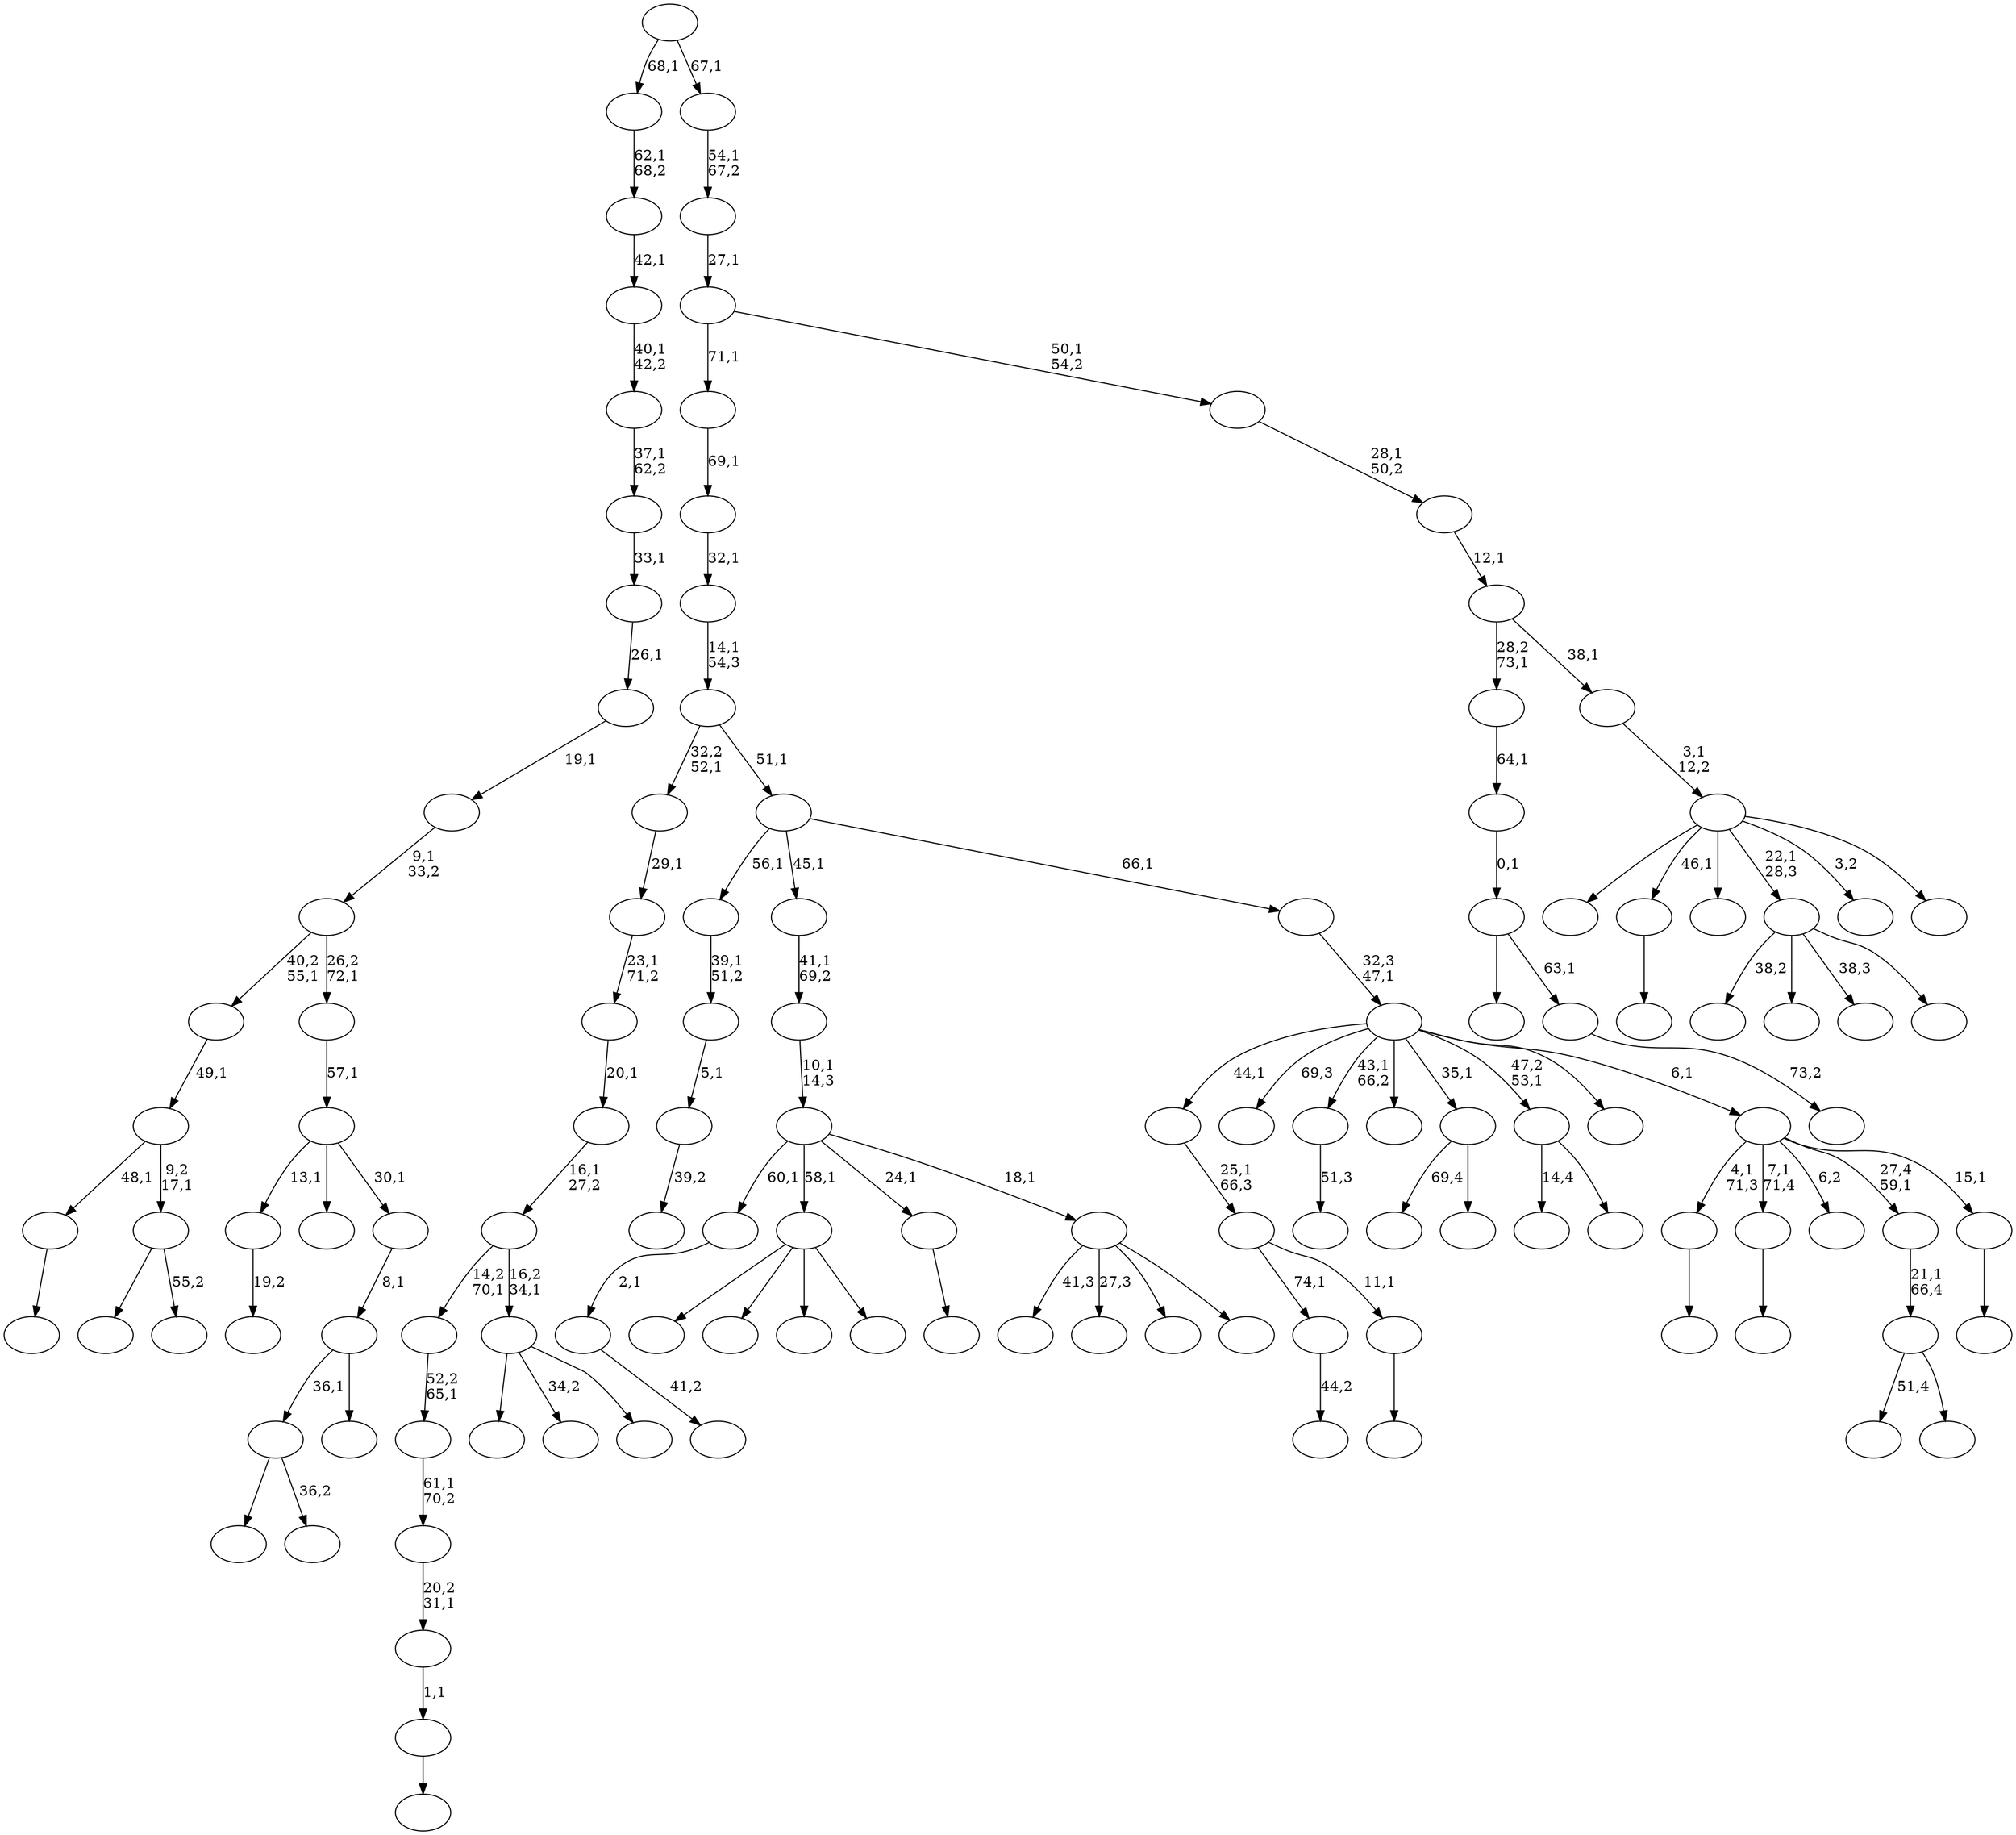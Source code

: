 digraph T {
	125 [label=""]
	124 [label=""]
	123 [label=""]
	122 [label=""]
	121 [label=""]
	120 [label=""]
	119 [label=""]
	118 [label=""]
	117 [label=""]
	116 [label=""]
	115 [label=""]
	114 [label=""]
	113 [label=""]
	112 [label=""]
	111 [label=""]
	110 [label=""]
	109 [label=""]
	108 [label=""]
	107 [label=""]
	106 [label=""]
	105 [label=""]
	104 [label=""]
	103 [label=""]
	102 [label=""]
	101 [label=""]
	100 [label=""]
	99 [label=""]
	98 [label=""]
	97 [label=""]
	96 [label=""]
	95 [label=""]
	94 [label=""]
	93 [label=""]
	92 [label=""]
	91 [label=""]
	90 [label=""]
	89 [label=""]
	88 [label=""]
	87 [label=""]
	86 [label=""]
	85 [label=""]
	84 [label=""]
	83 [label=""]
	82 [label=""]
	81 [label=""]
	80 [label=""]
	79 [label=""]
	78 [label=""]
	77 [label=""]
	76 [label=""]
	75 [label=""]
	74 [label=""]
	73 [label=""]
	72 [label=""]
	71 [label=""]
	70 [label=""]
	69 [label=""]
	68 [label=""]
	67 [label=""]
	66 [label=""]
	65 [label=""]
	64 [label=""]
	63 [label=""]
	62 [label=""]
	61 [label=""]
	60 [label=""]
	59 [label=""]
	58 [label=""]
	57 [label=""]
	56 [label=""]
	55 [label=""]
	54 [label=""]
	53 [label=""]
	52 [label=""]
	51 [label=""]
	50 [label=""]
	49 [label=""]
	48 [label=""]
	47 [label=""]
	46 [label=""]
	45 [label=""]
	44 [label=""]
	43 [label=""]
	42 [label=""]
	41 [label=""]
	40 [label=""]
	39 [label=""]
	38 [label=""]
	37 [label=""]
	36 [label=""]
	35 [label=""]
	34 [label=""]
	33 [label=""]
	32 [label=""]
	31 [label=""]
	30 [label=""]
	29 [label=""]
	28 [label=""]
	27 [label=""]
	26 [label=""]
	25 [label=""]
	24 [label=""]
	23 [label=""]
	22 [label=""]
	21 [label=""]
	20 [label=""]
	19 [label=""]
	18 [label=""]
	17 [label=""]
	16 [label=""]
	15 [label=""]
	14 [label=""]
	13 [label=""]
	12 [label=""]
	11 [label=""]
	10 [label=""]
	9 [label=""]
	8 [label=""]
	7 [label=""]
	6 [label=""]
	5 [label=""]
	4 [label=""]
	3 [label=""]
	2 [label=""]
	1 [label=""]
	0 [label=""]
	119 -> 120 [label=""]
	118 -> 119 [label="1,1"]
	117 -> 118 [label="20,2\n31,1"]
	116 -> 117 [label="61,1\n70,2"]
	115 -> 116 [label="52,2\n65,1"]
	113 -> 114 [label="44,2"]
	108 -> 109 [label=""]
	107 -> 113 [label="74,1"]
	107 -> 108 [label="11,1"]
	106 -> 107 [label="25,1\n66,3"]
	104 -> 105 [label="19,2"]
	101 -> 102 [label=""]
	97 -> 98 [label=""]
	94 -> 95 [label="51,3"]
	92 -> 93 [label=""]
	89 -> 121 [label=""]
	89 -> 110 [label="34,2"]
	89 -> 90 [label=""]
	88 -> 115 [label="14,2\n70,1"]
	88 -> 89 [label="16,2\n34,1"]
	87 -> 88 [label="16,1\n27,2"]
	86 -> 87 [label="20,1"]
	85 -> 86 [label="23,1\n71,2"]
	84 -> 85 [label="29,1"]
	80 -> 81 [label="39,2"]
	79 -> 80 [label="5,1"]
	78 -> 79 [label="39,1\n51,2"]
	73 -> 123 [label=""]
	73 -> 74 [label="55,2"]
	72 -> 101 [label="48,1"]
	72 -> 73 [label="9,2\n17,1"]
	71 -> 72 [label="49,1"]
	68 -> 69 [label=""]
	64 -> 65 [label="41,2"]
	63 -> 64 [label="2,1"]
	60 -> 125 [label="38,2"]
	60 -> 122 [label=""]
	60 -> 103 [label="38,3"]
	60 -> 61 [label=""]
	58 -> 111 [label="69,4"]
	58 -> 59 [label=""]
	56 -> 70 [label="14,4"]
	56 -> 57 [label=""]
	52 -> 91 [label=""]
	52 -> 53 [label="36,2"]
	50 -> 51 [label="73,2"]
	49 -> 76 [label=""]
	49 -> 50 [label="63,1"]
	48 -> 49 [label="0,1"]
	47 -> 48 [label="64,1"]
	44 -> 99 [label="51,4"]
	44 -> 45 [label=""]
	43 -> 44 [label="21,1\n66,4"]
	41 -> 112 [label=""]
	41 -> 67 [label=""]
	41 -> 62 [label=""]
	41 -> 42 [label=""]
	39 -> 40 [label=""]
	37 -> 124 [label="41,3"]
	37 -> 77 [label="27,3"]
	37 -> 55 [label=""]
	37 -> 38 [label=""]
	36 -> 63 [label="60,1"]
	36 -> 41 [label="58,1"]
	36 -> 39 [label="24,1"]
	36 -> 37 [label="18,1"]
	35 -> 36 [label="10,1\n14,3"]
	34 -> 35 [label="41,1\n69,2"]
	32 -> 33 [label=""]
	31 -> 97 [label="4,1\n71,3"]
	31 -> 68 [label="7,1\n71,4"]
	31 -> 66 [label="6,2"]
	31 -> 43 [label="27,4\n59,1"]
	31 -> 32 [label="15,1"]
	30 -> 106 [label="44,1"]
	30 -> 100 [label="69,3"]
	30 -> 94 [label="43,1\n66,2"]
	30 -> 82 [label=""]
	30 -> 58 [label="35,1"]
	30 -> 56 [label="47,2\n53,1"]
	30 -> 54 [label=""]
	30 -> 31 [label="6,1"]
	29 -> 30 [label="32,3\n47,1"]
	28 -> 78 [label="56,1"]
	28 -> 34 [label="45,1"]
	28 -> 29 [label="66,1"]
	27 -> 84 [label="32,2\n52,1"]
	27 -> 28 [label="51,1"]
	26 -> 27 [label="14,1\n54,3"]
	25 -> 26 [label="32,1"]
	24 -> 25 [label="69,1"]
	22 -> 52 [label="36,1"]
	22 -> 23 [label=""]
	21 -> 22 [label="8,1"]
	20 -> 104 [label="13,1"]
	20 -> 83 [label=""]
	20 -> 21 [label="30,1"]
	19 -> 20 [label="57,1"]
	18 -> 71 [label="40,2\n55,1"]
	18 -> 19 [label="26,2\n72,1"]
	17 -> 18 [label="9,1\n33,2"]
	16 -> 17 [label="19,1"]
	15 -> 16 [label="26,1"]
	14 -> 15 [label="33,1"]
	13 -> 14 [label="37,1\n62,2"]
	12 -> 13 [label="40,1\n42,2"]
	11 -> 12 [label="42,1"]
	10 -> 11 [label="62,1\n68,2"]
	8 -> 96 [label=""]
	8 -> 92 [label="46,1"]
	8 -> 75 [label=""]
	8 -> 60 [label="22,1\n28,3"]
	8 -> 46 [label="3,2"]
	8 -> 9 [label=""]
	7 -> 8 [label="3,1\n12,2"]
	6 -> 47 [label="28,2\n73,1"]
	6 -> 7 [label="38,1"]
	5 -> 6 [label="12,1"]
	4 -> 5 [label="28,1\n50,2"]
	3 -> 24 [label="71,1"]
	3 -> 4 [label="50,1\n54,2"]
	2 -> 3 [label="27,1"]
	1 -> 2 [label="54,1\n67,2"]
	0 -> 10 [label="68,1"]
	0 -> 1 [label="67,1"]
}
